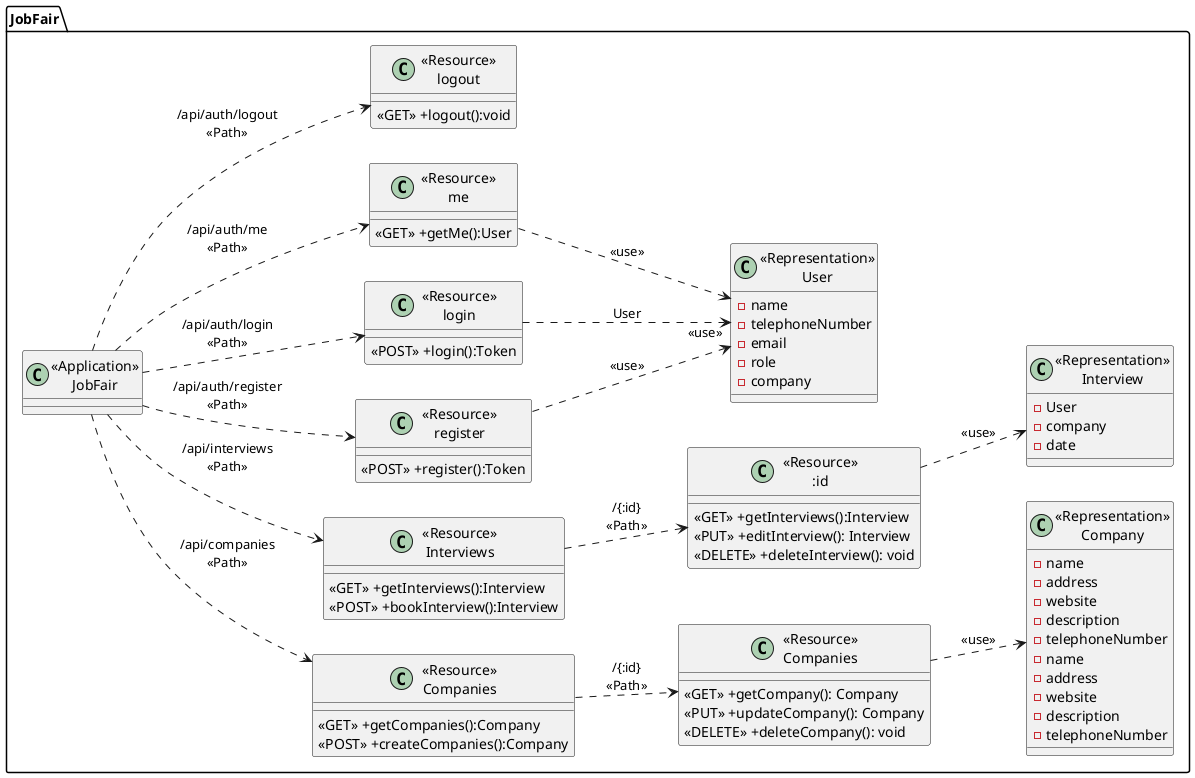 @startuml
left to right direction
package "JobFair"{
    class "<<Application>>\nJobFair" as VacQService{}

    class "<<Resource>>\nCompanies" as ResourceHospitals{
        <<GET>> +getCompanies():Company
        <<POST>> +createCompanies():Company
    }

    class "<<Resource>>\nInterviews" as ITV{
        <<GET>> +getInterviews():Interview 
        <<POST>> +bookInterview():Interview
    }
    
    class "<<Resource>>\n:id" as ITV_ID{
        <<GET>> +getInterviews():Interview
        <<PUT>> +editInterview(): Interview
        <<DELETE>> +deleteInterview(): void
    }


    class "<<Resource>>\nCompanies" as ResourceHospital {
        <<GET>> +getCompany(): Company
        <<PUT>> +updateCompany(): Company
        <<DELETE>> +deleteCompany(): void
    }

    class "<<Representation>>\nCompany" as RepresentationHospital {
        -name
        -address
        -website
        -description
        -telephoneNumber
    }
    
    class "<<Representation>>\nInterview" as ITVModel {
        -User
        -company
        -date
    }

    class "<<Resource>>\nregister" as Register{
        <<POST>> +register():Token
    }


    class "<<Resource>>\nlogin" as Login{
        <<POST>> +login():Token
    }

    class "<<Resource>>\nme" as Me{
        <<GET>> +getMe():User
    }

    class "<<Resource>>\nlogout" as Logout{
        <<GET>> +logout():void
    }


    class "<<Representation>>\nUser" as User {
        -name
        -telephoneNumber
        -email
        -role
        -company
    }

    class "<<Representation>>\nCompany" as RepresentationHospital {
        -name
        -address
        -website
        -description
        -telephoneNumber
    }
}

VacQService ..> ResourceHospitals:"/api/companies\n<<Path>>"
VacQService ..> Register:"/api/auth/register\n<<Path>>"
VacQService ..> ITV:"/api/interviews\n<<Path>>"
ITV ..> ITV_ID : "/{:id}\n<<Path>>"
ITV_ID ..> ITVModel:"<<use>>"
Register ..> User: "<<use>>"
Login ..> User: User"<<use>>"
VacQService ..> Login:"/api/auth/login\n<<Path>>"
VacQService ..> Me:"/api/auth/me\n<<Path>>"
Me ..> User: "<<use>>"
VacQService ..> Logout:"/api/auth/logout\n<<Path>>"
ResourceHospitals ..> ResourceHospital: "/{:id}\n<<Path>>"
ResourceHospital ..> RepresentationHospital: "<<use>>"

@enduml